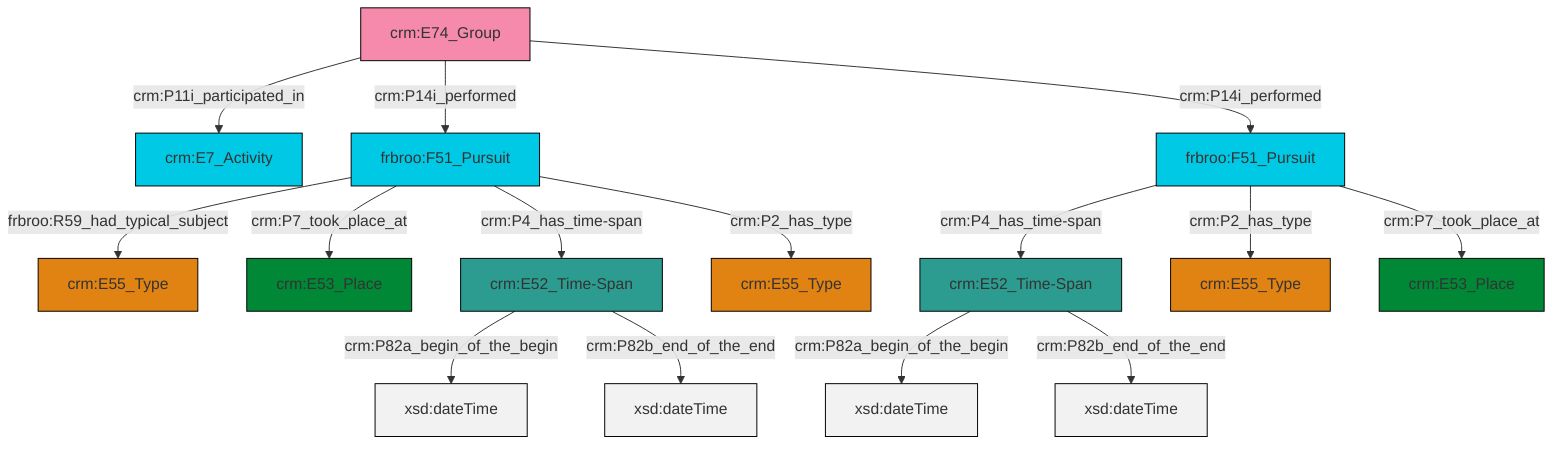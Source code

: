 graph TD
classDef Literal fill:#f2f2f2,stroke:#000000;
classDef CRM_Entity fill:#FFFFFF,stroke:#000000;
classDef Temporal_Entity fill:#00C9E6, stroke:#000000;
classDef Type fill:#E18312, stroke:#000000;
classDef Time-Span fill:#2C9C91, stroke:#000000;
classDef Appellation fill:#FFEB7F, stroke:#000000;
classDef Place fill:#008836, stroke:#000000;
classDef Persistent_Item fill:#B266B2, stroke:#000000;
classDef Conceptual_Object fill:#FFD700, stroke:#000000;
classDef Physical_Thing fill:#D2B48C, stroke:#000000;
classDef Actor fill:#f58aad, stroke:#000000;
classDef PC_Classes fill:#4ce600, stroke:#000000;
classDef Multi fill:#cccccc,stroke:#000000;

4["crm:E74_Group"]:::Actor -->|crm:P11i_participated_in| 0["crm:E7_Activity"]:::Temporal_Entity
7["frbroo:F51_Pursuit"]:::Temporal_Entity -->|crm:P4_has_time-span| 5["crm:E52_Time-Span"]:::Time-Span
2["crm:E52_Time-Span"]:::Time-Span -->|crm:P82a_begin_of_the_begin| 8[xsd:dateTime]:::Literal
4["crm:E74_Group"]:::Actor -->|crm:P14i_performed| 10["frbroo:F51_Pursuit"]:::Temporal_Entity
10["frbroo:F51_Pursuit"]:::Temporal_Entity -->|frbroo:R59_had_typical_subject| 15["crm:E55_Type"]:::Type
5["crm:E52_Time-Span"]:::Time-Span -->|crm:P82a_begin_of_the_begin| 18[xsd:dateTime]:::Literal
10["frbroo:F51_Pursuit"]:::Temporal_Entity -->|crm:P7_took_place_at| 19["crm:E53_Place"]:::Place
4["crm:E74_Group"]:::Actor -->|crm:P14i_performed| 7["frbroo:F51_Pursuit"]:::Temporal_Entity
10["frbroo:F51_Pursuit"]:::Temporal_Entity -->|crm:P4_has_time-span| 2["crm:E52_Time-Span"]:::Time-Span
7["frbroo:F51_Pursuit"]:::Temporal_Entity -->|crm:P2_has_type| 16["crm:E55_Type"]:::Type
7["frbroo:F51_Pursuit"]:::Temporal_Entity -->|crm:P7_took_place_at| 13["crm:E53_Place"]:::Place
2["crm:E52_Time-Span"]:::Time-Span -->|crm:P82b_end_of_the_end| 25[xsd:dateTime]:::Literal
5["crm:E52_Time-Span"]:::Time-Span -->|crm:P82b_end_of_the_end| 26[xsd:dateTime]:::Literal
10["frbroo:F51_Pursuit"]:::Temporal_Entity -->|crm:P2_has_type| 11["crm:E55_Type"]:::Type